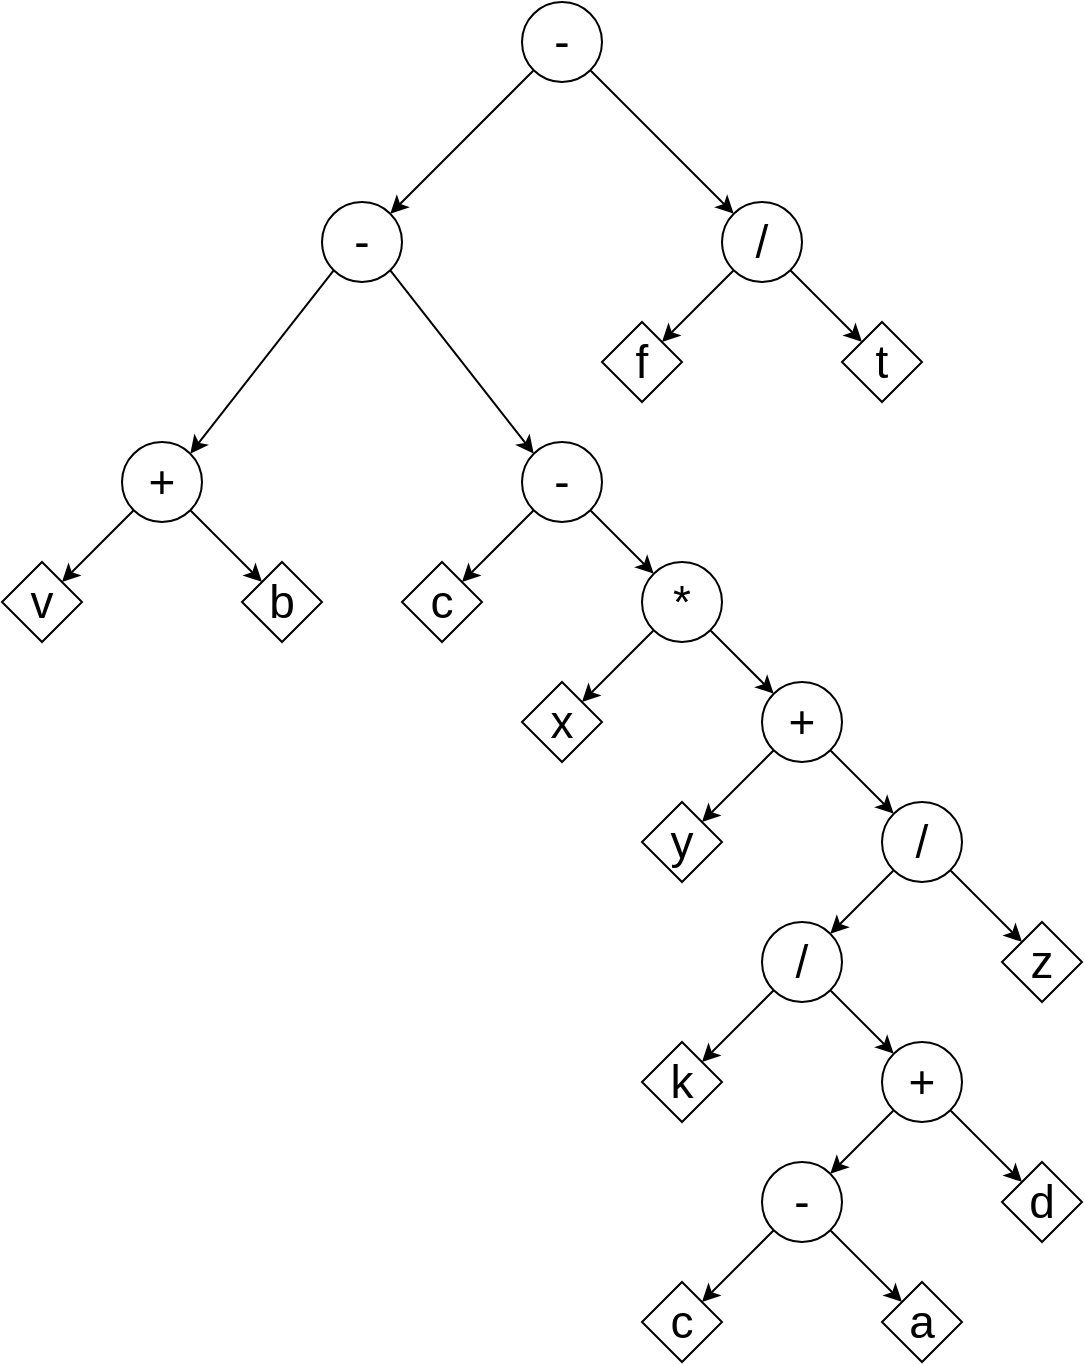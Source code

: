 <mxfile version="15.5.9" type="github">
  <diagram id="deZTbNNg9LpsPU7EslgX" name="Page-1">
    <mxGraphModel dx="110" dy="59" grid="1" gridSize="10" guides="1" tooltips="1" connect="1" arrows="1" fold="1" page="1" pageScale="1" pageWidth="850" pageHeight="1100" math="0" shadow="0">
      <root>
        <mxCell id="0" />
        <mxCell id="1" parent="0" />
        <mxCell id="aF1CnZQHpzcb5Xxu2y9p-5" value="-" style="ellipse;whiteSpace=wrap;html=1;aspect=fixed;fontSize=23;" vertex="1" parent="1">
          <mxGeometry x="415" y="210" width="40" height="40" as="geometry" />
        </mxCell>
        <mxCell id="aF1CnZQHpzcb5Xxu2y9p-6" value="/" style="ellipse;whiteSpace=wrap;html=1;aspect=fixed;fontSize=23;" vertex="1" parent="1">
          <mxGeometry x="515" y="310" width="40" height="40" as="geometry" />
        </mxCell>
        <mxCell id="aF1CnZQHpzcb5Xxu2y9p-7" value="-" style="ellipse;whiteSpace=wrap;html=1;aspect=fixed;fontSize=23;" vertex="1" parent="1">
          <mxGeometry x="315" y="310" width="40" height="40" as="geometry" />
        </mxCell>
        <mxCell id="aF1CnZQHpzcb5Xxu2y9p-8" value="" style="endArrow=classic;html=1;rounded=0;entryX=1;entryY=0;entryDx=0;entryDy=0;exitX=0;exitY=1;exitDx=0;exitDy=0;fontSize=23;" edge="1" parent="1" source="aF1CnZQHpzcb5Xxu2y9p-5" target="aF1CnZQHpzcb5Xxu2y9p-7">
          <mxGeometry width="50" height="50" relative="1" as="geometry">
            <mxPoint x="355" y="510" as="sourcePoint" />
            <mxPoint x="405" y="460" as="targetPoint" />
          </mxGeometry>
        </mxCell>
        <mxCell id="aF1CnZQHpzcb5Xxu2y9p-9" value="" style="endArrow=classic;html=1;rounded=0;exitX=1;exitY=1;exitDx=0;exitDy=0;entryX=0;entryY=0;entryDx=0;entryDy=0;fontSize=23;" edge="1" parent="1" source="aF1CnZQHpzcb5Xxu2y9p-5" target="aF1CnZQHpzcb5Xxu2y9p-6">
          <mxGeometry width="50" height="50" relative="1" as="geometry">
            <mxPoint x="475" y="590" as="sourcePoint" />
            <mxPoint x="525" y="540" as="targetPoint" />
          </mxGeometry>
        </mxCell>
        <mxCell id="aF1CnZQHpzcb5Xxu2y9p-21" value="+" style="ellipse;whiteSpace=wrap;html=1;aspect=fixed;fontSize=23;" vertex="1" parent="1">
          <mxGeometry x="215" y="430" width="40" height="40" as="geometry" />
        </mxCell>
        <mxCell id="aF1CnZQHpzcb5Xxu2y9p-22" value="-" style="ellipse;whiteSpace=wrap;html=1;aspect=fixed;fontSize=23;" vertex="1" parent="1">
          <mxGeometry x="415" y="430" width="40" height="40" as="geometry" />
        </mxCell>
        <mxCell id="aF1CnZQHpzcb5Xxu2y9p-24" value="f" style="rhombus;whiteSpace=wrap;html=1;fontSize=23;" vertex="1" parent="1">
          <mxGeometry x="455" y="370" width="40" height="40" as="geometry" />
        </mxCell>
        <mxCell id="aF1CnZQHpzcb5Xxu2y9p-25" value="t" style="rhombus;whiteSpace=wrap;html=1;fontSize=23;" vertex="1" parent="1">
          <mxGeometry x="575" y="370" width="40" height="40" as="geometry" />
        </mxCell>
        <mxCell id="aF1CnZQHpzcb5Xxu2y9p-26" value="v" style="rhombus;whiteSpace=wrap;html=1;fontSize=23;" vertex="1" parent="1">
          <mxGeometry x="155" y="490" width="40" height="40" as="geometry" />
        </mxCell>
        <mxCell id="aF1CnZQHpzcb5Xxu2y9p-27" value="b" style="rhombus;whiteSpace=wrap;html=1;fontSize=23;" vertex="1" parent="1">
          <mxGeometry x="275" y="490" width="40" height="40" as="geometry" />
        </mxCell>
        <mxCell id="aF1CnZQHpzcb5Xxu2y9p-28" value="" style="endArrow=classic;html=1;rounded=0;fontSize=23;exitX=1;exitY=1;exitDx=0;exitDy=0;entryX=0;entryY=0;entryDx=0;entryDy=0;" edge="1" parent="1" source="aF1CnZQHpzcb5Xxu2y9p-7" target="aF1CnZQHpzcb5Xxu2y9p-22">
          <mxGeometry width="50" height="50" relative="1" as="geometry">
            <mxPoint x="410" y="470" as="sourcePoint" />
            <mxPoint x="460" y="420" as="targetPoint" />
          </mxGeometry>
        </mxCell>
        <mxCell id="aF1CnZQHpzcb5Xxu2y9p-29" value="" style="endArrow=classic;html=1;rounded=0;fontSize=23;exitX=0;exitY=1;exitDx=0;exitDy=0;entryX=1;entryY=0;entryDx=0;entryDy=0;" edge="1" parent="1" source="aF1CnZQHpzcb5Xxu2y9p-7" target="aF1CnZQHpzcb5Xxu2y9p-21">
          <mxGeometry width="50" height="50" relative="1" as="geometry">
            <mxPoint x="339.142" y="348.282" as="sourcePoint" />
            <mxPoint x="370.858" y="379.998" as="targetPoint" />
          </mxGeometry>
        </mxCell>
        <mxCell id="aF1CnZQHpzcb5Xxu2y9p-30" value="" style="endArrow=classic;html=1;rounded=0;fontSize=23;entryX=0;entryY=0;entryDx=0;entryDy=0;exitX=1;exitY=1;exitDx=0;exitDy=0;" edge="1" parent="1" source="aF1CnZQHpzcb5Xxu2y9p-6" target="aF1CnZQHpzcb5Xxu2y9p-25">
          <mxGeometry width="50" height="50" relative="1" as="geometry">
            <mxPoint x="445" y="490" as="sourcePoint" />
            <mxPoint x="495" y="440" as="targetPoint" />
          </mxGeometry>
        </mxCell>
        <mxCell id="aF1CnZQHpzcb5Xxu2y9p-31" value="" style="endArrow=classic;html=1;rounded=0;fontSize=23;entryX=0;entryY=0;entryDx=0;entryDy=0;exitX=1;exitY=1;exitDx=0;exitDy=0;" edge="1" parent="1" source="aF1CnZQHpzcb5Xxu2y9p-21" target="aF1CnZQHpzcb5Xxu2y9p-27">
          <mxGeometry width="50" height="50" relative="1" as="geometry">
            <mxPoint x="455" y="570" as="sourcePoint" />
            <mxPoint x="505" y="520" as="targetPoint" />
          </mxGeometry>
        </mxCell>
        <mxCell id="aF1CnZQHpzcb5Xxu2y9p-32" value="" style="endArrow=classic;html=1;rounded=0;fontSize=23;entryX=1;entryY=0;entryDx=0;entryDy=0;exitX=0;exitY=1;exitDx=0;exitDy=0;" edge="1" parent="1" source="aF1CnZQHpzcb5Xxu2y9p-21" target="aF1CnZQHpzcb5Xxu2y9p-26">
          <mxGeometry width="50" height="50" relative="1" as="geometry">
            <mxPoint x="265" y="610" as="sourcePoint" />
            <mxPoint x="315" y="560" as="targetPoint" />
          </mxGeometry>
        </mxCell>
        <mxCell id="aF1CnZQHpzcb5Xxu2y9p-33" value="" style="endArrow=classic;html=1;rounded=0;fontSize=23;exitX=0;exitY=1;exitDx=0;exitDy=0;entryX=1;entryY=0;entryDx=0;entryDy=0;" edge="1" parent="1" source="aF1CnZQHpzcb5Xxu2y9p-6" target="aF1CnZQHpzcb5Xxu2y9p-24">
          <mxGeometry width="50" height="50" relative="1" as="geometry">
            <mxPoint x="425" y="440" as="sourcePoint" />
            <mxPoint x="475" y="390" as="targetPoint" />
          </mxGeometry>
        </mxCell>
        <mxCell id="aF1CnZQHpzcb5Xxu2y9p-36" value="*" style="ellipse;whiteSpace=wrap;html=1;aspect=fixed;fontSize=23;" vertex="1" parent="1">
          <mxGeometry x="475" y="490" width="40" height="40" as="geometry" />
        </mxCell>
        <mxCell id="aF1CnZQHpzcb5Xxu2y9p-37" value="c" style="rhombus;whiteSpace=wrap;html=1;fontSize=23;" vertex="1" parent="1">
          <mxGeometry x="355" y="490" width="40" height="40" as="geometry" />
        </mxCell>
        <mxCell id="aF1CnZQHpzcb5Xxu2y9p-38" value="x" style="rhombus;whiteSpace=wrap;html=1;fontSize=23;" vertex="1" parent="1">
          <mxGeometry x="415" y="550" width="40" height="40" as="geometry" />
        </mxCell>
        <mxCell id="aF1CnZQHpzcb5Xxu2y9p-39" value="+" style="ellipse;whiteSpace=wrap;html=1;aspect=fixed;fontSize=23;" vertex="1" parent="1">
          <mxGeometry x="535" y="550" width="40" height="40" as="geometry" />
        </mxCell>
        <mxCell id="aF1CnZQHpzcb5Xxu2y9p-40" value="y" style="rhombus;whiteSpace=wrap;html=1;fontSize=23;" vertex="1" parent="1">
          <mxGeometry x="475" y="610" width="40" height="40" as="geometry" />
        </mxCell>
        <mxCell id="aF1CnZQHpzcb5Xxu2y9p-41" value="" style="endArrow=classic;html=1;rounded=0;fontSize=23;exitX=0;exitY=1;exitDx=0;exitDy=0;entryX=1;entryY=0;entryDx=0;entryDy=0;" edge="1" parent="1" source="aF1CnZQHpzcb5Xxu2y9p-22" target="aF1CnZQHpzcb5Xxu2y9p-37">
          <mxGeometry width="50" height="50" relative="1" as="geometry">
            <mxPoint x="425" y="600" as="sourcePoint" />
            <mxPoint x="475" y="550" as="targetPoint" />
          </mxGeometry>
        </mxCell>
        <mxCell id="aF1CnZQHpzcb5Xxu2y9p-43" value="" style="endArrow=classic;html=1;rounded=0;fontSize=23;exitX=0;exitY=1;exitDx=0;exitDy=0;entryX=1;entryY=0;entryDx=0;entryDy=0;" edge="1" parent="1" source="aF1CnZQHpzcb5Xxu2y9p-36" target="aF1CnZQHpzcb5Xxu2y9p-38">
          <mxGeometry width="50" height="50" relative="1" as="geometry">
            <mxPoint x="450" y="610" as="sourcePoint" />
            <mxPoint x="500" y="560" as="targetPoint" />
          </mxGeometry>
        </mxCell>
        <mxCell id="aF1CnZQHpzcb5Xxu2y9p-44" value="" style="endArrow=classic;html=1;rounded=0;fontSize=23;exitX=1;exitY=1;exitDx=0;exitDy=0;entryX=0;entryY=0;entryDx=0;entryDy=0;" edge="1" parent="1" source="aF1CnZQHpzcb5Xxu2y9p-22" target="aF1CnZQHpzcb5Xxu2y9p-36">
          <mxGeometry width="50" height="50" relative="1" as="geometry">
            <mxPoint x="345" y="680" as="sourcePoint" />
            <mxPoint x="395" y="630" as="targetPoint" />
          </mxGeometry>
        </mxCell>
        <mxCell id="aF1CnZQHpzcb5Xxu2y9p-45" value="" style="endArrow=classic;html=1;rounded=0;fontSize=23;exitX=1;exitY=1;exitDx=0;exitDy=0;entryX=0;entryY=0;entryDx=0;entryDy=0;" edge="1" parent="1" source="aF1CnZQHpzcb5Xxu2y9p-39" target="aF1CnZQHpzcb5Xxu2y9p-49">
          <mxGeometry width="50" height="50" relative="1" as="geometry">
            <mxPoint x="395" y="720" as="sourcePoint" />
            <mxPoint x="445" y="670" as="targetPoint" />
          </mxGeometry>
        </mxCell>
        <mxCell id="aF1CnZQHpzcb5Xxu2y9p-46" value="" style="endArrow=classic;html=1;rounded=0;fontSize=23;exitX=1;exitY=1;exitDx=0;exitDy=0;entryX=0;entryY=0;entryDx=0;entryDy=0;" edge="1" parent="1" source="aF1CnZQHpzcb5Xxu2y9p-36" target="aF1CnZQHpzcb5Xxu2y9p-39">
          <mxGeometry width="50" height="50" relative="1" as="geometry">
            <mxPoint x="270" y="690" as="sourcePoint" />
            <mxPoint x="320" y="640" as="targetPoint" />
          </mxGeometry>
        </mxCell>
        <mxCell id="aF1CnZQHpzcb5Xxu2y9p-47" value="" style="endArrow=classic;html=1;rounded=0;fontSize=23;exitX=0;exitY=1;exitDx=0;exitDy=0;entryX=1;entryY=0;entryDx=0;entryDy=0;" edge="1" parent="1" source="aF1CnZQHpzcb5Xxu2y9p-39" target="aF1CnZQHpzcb5Xxu2y9p-40">
          <mxGeometry width="50" height="50" relative="1" as="geometry">
            <mxPoint x="205" y="610" as="sourcePoint" />
            <mxPoint x="255" y="560" as="targetPoint" />
          </mxGeometry>
        </mxCell>
        <mxCell id="aF1CnZQHpzcb5Xxu2y9p-49" value="/" style="ellipse;whiteSpace=wrap;html=1;aspect=fixed;fontSize=23;" vertex="1" parent="1">
          <mxGeometry x="595" y="610" width="40" height="40" as="geometry" />
        </mxCell>
        <mxCell id="aF1CnZQHpzcb5Xxu2y9p-50" value="/" style="ellipse;whiteSpace=wrap;html=1;aspect=fixed;fontSize=23;" vertex="1" parent="1">
          <mxGeometry x="535" y="670" width="40" height="40" as="geometry" />
        </mxCell>
        <mxCell id="aF1CnZQHpzcb5Xxu2y9p-51" value="" style="endArrow=classic;html=1;rounded=0;fontSize=23;exitX=0;exitY=1;exitDx=0;exitDy=0;entryX=1;entryY=0;entryDx=0;entryDy=0;" edge="1" parent="1" source="aF1CnZQHpzcb5Xxu2y9p-49" target="aF1CnZQHpzcb5Xxu2y9p-50">
          <mxGeometry width="50" height="50" relative="1" as="geometry">
            <mxPoint x="685" y="760" as="sourcePoint" />
            <mxPoint x="735" y="710" as="targetPoint" />
          </mxGeometry>
        </mxCell>
        <mxCell id="aF1CnZQHpzcb5Xxu2y9p-52" value="k" style="rhombus;whiteSpace=wrap;html=1;fontSize=23;" vertex="1" parent="1">
          <mxGeometry x="475" y="730" width="40" height="40" as="geometry" />
        </mxCell>
        <mxCell id="aF1CnZQHpzcb5Xxu2y9p-53" value="" style="endArrow=classic;html=1;rounded=0;fontSize=23;exitX=0;exitY=1;exitDx=0;exitDy=0;entryX=1;entryY=0;entryDx=0;entryDy=0;" edge="1" parent="1" source="aF1CnZQHpzcb5Xxu2y9p-50" target="aF1CnZQHpzcb5Xxu2y9p-52">
          <mxGeometry width="50" height="50" relative="1" as="geometry">
            <mxPoint x="685" y="760" as="sourcePoint" />
            <mxPoint x="735" y="710" as="targetPoint" />
          </mxGeometry>
        </mxCell>
        <mxCell id="aF1CnZQHpzcb5Xxu2y9p-54" value="&lt;div style=&quot;font-size: 23px;&quot;&gt;+&lt;br style=&quot;font-size: 23px;&quot;&gt;&lt;/div&gt;" style="ellipse;whiteSpace=wrap;html=1;aspect=fixed;fontSize=23;" vertex="1" parent="1">
          <mxGeometry x="595" y="730" width="40" height="40" as="geometry" />
        </mxCell>
        <mxCell id="aF1CnZQHpzcb5Xxu2y9p-55" value="z" style="rhombus;whiteSpace=wrap;html=1;fontSize=23;" vertex="1" parent="1">
          <mxGeometry x="655" y="670" width="40" height="40" as="geometry" />
        </mxCell>
        <mxCell id="aF1CnZQHpzcb5Xxu2y9p-56" value="" style="endArrow=classic;html=1;rounded=0;fontSize=23;exitX=1;exitY=1;exitDx=0;exitDy=0;entryX=0;entryY=0;entryDx=0;entryDy=0;" edge="1" parent="1" source="aF1CnZQHpzcb5Xxu2y9p-49" target="aF1CnZQHpzcb5Xxu2y9p-55">
          <mxGeometry width="50" height="50" relative="1" as="geometry">
            <mxPoint x="685" y="760" as="sourcePoint" />
            <mxPoint x="735" y="710" as="targetPoint" />
          </mxGeometry>
        </mxCell>
        <mxCell id="aF1CnZQHpzcb5Xxu2y9p-57" value="" style="endArrow=classic;html=1;rounded=0;fontSize=23;exitX=1;exitY=1;exitDx=0;exitDy=0;entryX=0;entryY=0;entryDx=0;entryDy=0;" edge="1" parent="1" source="aF1CnZQHpzcb5Xxu2y9p-50" target="aF1CnZQHpzcb5Xxu2y9p-54">
          <mxGeometry width="50" height="50" relative="1" as="geometry">
            <mxPoint x="685" y="860" as="sourcePoint" />
            <mxPoint x="735" y="810" as="targetPoint" />
          </mxGeometry>
        </mxCell>
        <mxCell id="aF1CnZQHpzcb5Xxu2y9p-58" value="-" style="ellipse;whiteSpace=wrap;html=1;aspect=fixed;fontSize=23;" vertex="1" parent="1">
          <mxGeometry x="535" y="790" width="40" height="40" as="geometry" />
        </mxCell>
        <mxCell id="aF1CnZQHpzcb5Xxu2y9p-59" value="" style="endArrow=classic;html=1;rounded=0;fontSize=23;exitX=0;exitY=1;exitDx=0;exitDy=0;entryX=1;entryY=0;entryDx=0;entryDy=0;" edge="1" parent="1" source="aF1CnZQHpzcb5Xxu2y9p-54" target="aF1CnZQHpzcb5Xxu2y9p-58">
          <mxGeometry width="50" height="50" relative="1" as="geometry">
            <mxPoint x="685" y="860" as="sourcePoint" />
            <mxPoint x="735" y="810" as="targetPoint" />
          </mxGeometry>
        </mxCell>
        <mxCell id="aF1CnZQHpzcb5Xxu2y9p-60" value="d" style="rhombus;whiteSpace=wrap;html=1;fontSize=23;" vertex="1" parent="1">
          <mxGeometry x="655" y="790" width="40" height="40" as="geometry" />
        </mxCell>
        <mxCell id="aF1CnZQHpzcb5Xxu2y9p-61" value="" style="endArrow=classic;html=1;rounded=0;fontSize=23;exitX=1;exitY=1;exitDx=0;exitDy=0;entryX=0;entryY=0;entryDx=0;entryDy=0;" edge="1" parent="1" source="aF1CnZQHpzcb5Xxu2y9p-54" target="aF1CnZQHpzcb5Xxu2y9p-60">
          <mxGeometry width="50" height="50" relative="1" as="geometry">
            <mxPoint x="685" y="860" as="sourcePoint" />
            <mxPoint x="735" y="810" as="targetPoint" />
          </mxGeometry>
        </mxCell>
        <mxCell id="aF1CnZQHpzcb5Xxu2y9p-62" value="c" style="rhombus;whiteSpace=wrap;html=1;fontSize=23;" vertex="1" parent="1">
          <mxGeometry x="475" y="850" width="40" height="40" as="geometry" />
        </mxCell>
        <mxCell id="aF1CnZQHpzcb5Xxu2y9p-63" value="a" style="rhombus;whiteSpace=wrap;html=1;fontSize=23;" vertex="1" parent="1">
          <mxGeometry x="595" y="850" width="40" height="40" as="geometry" />
        </mxCell>
        <mxCell id="aF1CnZQHpzcb5Xxu2y9p-64" value="" style="endArrow=classic;html=1;rounded=0;fontSize=23;exitX=1;exitY=1;exitDx=0;exitDy=0;entryX=0;entryY=0;entryDx=0;entryDy=0;" edge="1" parent="1" source="aF1CnZQHpzcb5Xxu2y9p-58" target="aF1CnZQHpzcb5Xxu2y9p-63">
          <mxGeometry width="50" height="50" relative="1" as="geometry">
            <mxPoint x="685" y="860" as="sourcePoint" />
            <mxPoint x="735" y="810" as="targetPoint" />
          </mxGeometry>
        </mxCell>
        <mxCell id="aF1CnZQHpzcb5Xxu2y9p-65" value="" style="endArrow=classic;html=1;rounded=0;fontSize=23;exitX=0;exitY=1;exitDx=0;exitDy=0;entryX=1;entryY=0;entryDx=0;entryDy=0;" edge="1" parent="1" source="aF1CnZQHpzcb5Xxu2y9p-58" target="aF1CnZQHpzcb5Xxu2y9p-62">
          <mxGeometry width="50" height="50" relative="1" as="geometry">
            <mxPoint x="590" y="970" as="sourcePoint" />
            <mxPoint x="640" y="920" as="targetPoint" />
          </mxGeometry>
        </mxCell>
      </root>
    </mxGraphModel>
  </diagram>
</mxfile>
